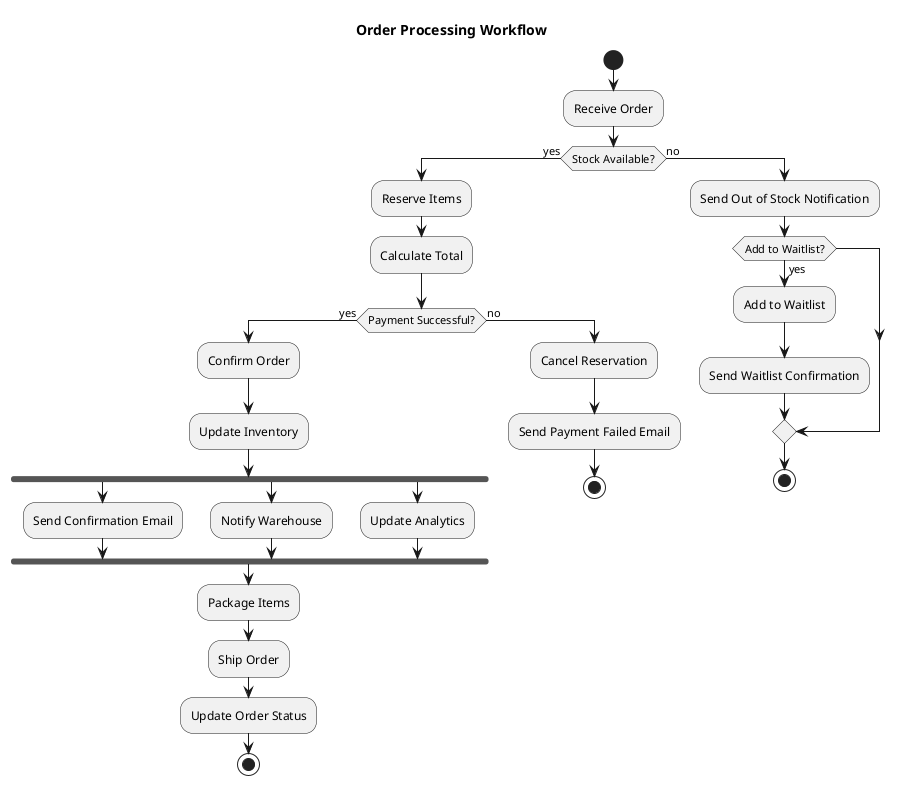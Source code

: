 @startuml activity-example
' Activity Diagram Example

title Order Processing Workflow

start

:Receive Order;

if (Stock Available?) then (yes)
    :Reserve Items;
    
    :Calculate Total;
    
    if (Payment Successful?) then (yes)
        :Confirm Order;
        :Update Inventory;
        
        fork
            :Send Confirmation Email;
        fork again
            :Notify Warehouse;
        fork again
            :Update Analytics;
        end fork
        
        :Package Items;
        :Ship Order;
        :Update Order Status;
        
        stop
    else (no)
        :Cancel Reservation;
        :Send Payment Failed Email;
        stop
    endif
    
else (no)
    :Send Out of Stock Notification;
    
    if (Add to Waitlist?) then (yes)
        :Add to Waitlist;
        :Send Waitlist Confirmation;
    endif
    
    stop
endif

@enduml

